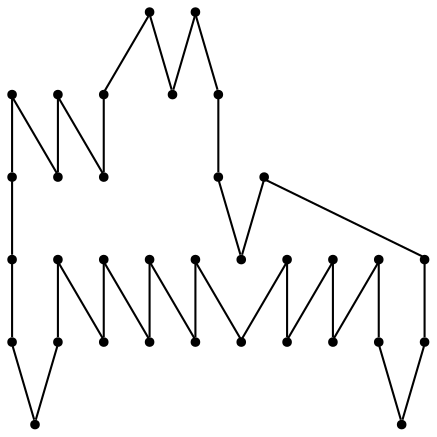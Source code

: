 graph {
  node [shape=point,comment="{\"directed\":false,\"doi\":\"10.1007/978-3-031-49275-4_2\",\"figure\":\"6 (4)\"}"]

  v0 [pos="1491.908435578369,454.21357787736997"]
  v1 [pos="1491.912632413937,360.8664160346442"]
  v2 [pos="1505.5439543390014,419.51253186071864"]
  v3 [pos="1491.908435578369,507.5005275407907"]
  v4 [pos="1477.747930841223,541.6931268009567"]
  v5 [pos="1477.747930841223,326.67381677447815"]
  v6 [pos="1477.747930841223,354.9988031155052"]
  v7 [pos="1471.8802460097313,340.8383447494198"]
  v8 [pos="1471.8802460097313,434.1855065921456"]
  v9 [pos="1491.9126324139372,414.15336569806493"]
  v10 [pos="1471.8802460097313,527.5326684348713"]
  v11 [pos="1477.7479308412233,513.3678861093761"]
  v12 [pos="1418.5926432715464,434.1814369832893"]
  v13 [pos="1412.7250856168903,448.345964958231"]
  v14 [pos="1408.6785730682664,257.60543266739273"]
  v15 [pos="1388.446137501983,257.60543266739285"]
  v16 [pos="1384.3997521301944,420.02097861720387"]
  v17 [pos="1412.7250856168903,420.02097861720387"]
  v18 [pos="1384.3997521301947,448.34596495823104"]
  v19 [pos="1378.532067298703,434.1814369832893"]
  v20 [pos="1384.3997521301947,606.7150479521019"]
  v21 [pos="1412.7250856168903,606.7150479521019"]
  v22 [pos="1325.2444645605183,527.5326684348713"]
  v23 [pos="1319.3767797290266,541.6931268009567"]
  v24 [pos="1319.3767797290266,326.67381677447815"]
  v25 [pos="1325.2444645605183,340.8383447494198"]
  v26 [pos="1319.3767797290266,354.9988031155052"]
  v27 [pos="1305.2120781563121,360.8664160346442"]
  v28 [pos="1305.2120781563121,414.15336569806493"]
  v29 [pos="1325.2444645605183,434.1855065921456"]
  v30 [pos="1305.2120781563121,454.21357787736997"]
  v31 [pos="1305.2120781563121,507.5005275407907"]
  v32 [pos="1319.3767797290266,513.3678861093762"]
  v33 [pos="1291.5723625601122,419.52092542898475"]

  v0 -- v2 [id="-1",pos="1491.908435578369,454.21357787736997 1497.4760784609532,454.2134507020932 1502.7935963025227,451.8964443348083 1506.5816855216221,447.82085824049017 1514.1120802990788,439.71550094530676 1513.649538148744,427.0428025543947 1505.5439543390014,419.51253186071864"]
  v31 -- v30 [id="-2",pos="1305.2120781563121,507.5005275407907 1305.2120781563121,454.21357787736997 1305.2120781563121,454.21357787736997 1305.2120781563121,454.21357787736997"]
  v24 -- v15 [id="-3",pos="1319.3767797290266,326.67381677447815 1388.446137501983,257.60543266739285 1388.446137501983,257.60543266739285 1388.446137501983,257.60543266739285"]
  v25 -- v7 [id="-4",pos="1325.2444645605183,340.8383447494198 1471.8802460097313,340.8383447494198 1471.8802460097313,340.8383447494198 1471.8802460097313,340.8383447494198"]
  v22 -- v10 [id="-5",pos="1325.2444645605183,527.5326684348713 1471.8802460097313,527.5326684348713 1471.8802460097313,527.5326684348713 1471.8802460097313,527.5326684348713"]
  v19 -- v29 [id="-6",pos="1378.532067298703,434.1814369832893 1325.2444645605183,434.1855065921456 1325.2444645605183,434.1855065921456 1325.2444645605183,434.1855065921456"]
  v20 -- v23 [id="-7",pos="1384.3997521301947,606.7150479521019 1319.3767797290266,541.6931268009567 1319.3767797290266,541.6931268009567 1319.3767797290266,541.6931268009567"]
  v18 -- v32 [id="-8",pos="1384.3997521301947,448.34596495823104 1319.3767797290266,513.3678861093762 1319.3767797290266,513.3678861093762 1319.3767797290266,513.3678861093762"]
  v16 -- v26 [id="-9",pos="1384.3997521301944,420.02097861720387 1319.3767797290266,354.9988031155052 1319.3767797290266,354.9988031155052 1319.3767797290266,354.9988031155052"]
  v14 -- v5 [id="-10",pos="1408.6785730682664,257.60543266739273 1477.747930841223,326.67381677447815 1477.747930841223,326.67381677447815 1477.747930841223,326.67381677447815"]
  v13 -- v11 [id="-11",pos="1412.7250856168903,448.345964958231 1477.7479308412233,513.3678861093761 1477.7479308412233,513.3678861093761 1477.7479308412233,513.3678861093761"]
  v8 -- v12 [id="-12",pos="1471.8802460097313,434.1855065921456 1418.5926432715464,434.1814369832893 1418.5926432715464,434.1814369832893 1418.5926432715464,434.1814369832893"]
  v6 -- v17 [id="-13",pos="1477.747930841223,354.9988031155052 1412.7250856168903,420.02097861720387 1412.7250856168903,420.02097861720387 1412.7250856168903,420.02097861720387"]
  v4 -- v21 [id="-14",pos="1477.747930841223,541.6931268009567 1412.7250856168903,606.7150479521019 1412.7250856168903,606.7150479521019 1412.7250856168903,606.7150479521019"]
  v0 -- v3 [id="-15",pos="1491.908435578369,454.21357787736997 1491.908435578369,507.5005275407907 1491.908435578369,507.5005275407907 1491.908435578369,507.5005275407907"]
  v1 -- v9 [id="-16",pos="1491.912632413937,360.8664160346442 1491.9126324139372,414.15336569806493 1491.9126324139372,414.15336569806493 1491.9126324139372,414.15336569806493"]
  v33 -- v30 [id="-17",pos="1291.5723625601122,419.52092542898475 1287.4966947219737,423.30890463491073 1285.1838567934656,428.6221923164734 1285.1838567934656,434.1855065921456 1285.1838567934656,445.24546350464874 1294.1519856950717,454.2134507020932 1305.2120781563121,454.21357787736997"]
  v33 -- v2 [id="-18",pos="1291.5723625601122,419.52092542898475 1248.1446208991201,360.4329708976279 1260.8382680168108,277.3291099276929 1319.922718089172,233.90186870853643 1379.0070409846974,190.4704942928853 1462.1120158424412,203.15985264505287 1505.5397257092245,262.25190857908524 1539.9243995183533,309.0295824644759 1539.9285963539214,372.7222676229287 1505.5439543390014,419.51253186071864"]
  v31 -- v32 [id="-19",pos="1305.2120781563121,507.5005275407907 1310.525367368105,507.5046289434662 1315.617909387859,509.61325861978037 1319.3767797290266,513.3678861093762"]
  v24 -- v25 [id="-20",pos="1319.3767797290266,326.67381677447815 1323.18989099049,330.4869130975642 1325.3026797569207,335.6752192758912 1325.2444645605183,340.8383447494198"]
  v28 -- v29 [id="-21",pos="1305.2120781563121,414.15336569806493 1316.2763038647033,414.1533974918841 1325.2402359307414,423.1213846893286 1325.2444645605183,434.1855065921456"]
  v22 -- v23 [id="-22",pos="1325.2444645605183,527.5326684348713 1325.2444327663093,532.8458607349764 1323.1357136586114,537.9382767546267 1319.3767797290266,541.6931268009567"]
  v20 -- v21 [id="-23",pos="1384.3997521301947,606.7150479521019 1392.2218587738403,598.8930689673583 1404.9030425616622,598.8930689673583 1412.7250856168903,606.7150479521019"]
  v18 -- v19 [id="-24",pos="1384.3997521301947,448.34596495823104 1380.64495144776,444.5954388713107 1378.5321626813295,439.4988578613466 1378.532067298703,434.1814369832893"]
  v16 -- v17 [id="-26",pos="1384.3997521301944,420.02097861720387 1392.2218587738403,412.19899963246024 1404.9030425616622,412.19899963246024 1412.7250856168903,420.02097861720387"]
  v14 -- v15 [id="-28",pos="1408.6785730682664,257.60543266739273 1403.0900095962597,263.1937050911291 1394.0343830319014,263.1937050911291 1388.446137501983,257.60543266739285"]
  v12 -- v13 [id="-29",pos="1418.5926432715464,434.1814369832893 1418.5926114773379,439.4988578613466 1416.48389236964,444.5912738809968 1412.7250856168903,448.345964958231"]
  v10 -- v11 [id="-31",pos="1471.8802460097313,527.5326684348713 1471.8803413923579,522.2192853718511 1473.9890605000558,517.1268693522009 1477.7479308412233,513.3678861093761"]
  v8 -- v9 [id="-32",pos="1471.8802460097313,434.1855065921456 1471.8803413923579,423.1213846893286 1480.8484702939638,414.157562482198 1491.9126324139372,414.15336569806493"]
  v6 -- v7 [id="-33",pos="1477.747930841223,354.9988031155052 1473.993002981953,351.24414383209023 1471.8802142155223,346.14756282212613 1471.8802460097313,340.8383447494198"]
  v5 -- v1 [id="-34",pos="1477.747930841223,326.67381677447815 1485.5699103080333,318.8519013773729 1498.2510940958553,318.8519013773729 1506.0731053568745,326.6738803621165 1513.895243794729,334.49585934686013 1513.895243794729,347.17688771839994 1506.0731053568745,354.99886670314356 1502.3183364686486,358.75358957419695 1497.2217247901617,360.8664160346442 1491.912632413937,360.8664160346442"]
  v4 -- v3 [id="-35",pos="1477.747930841223,541.6931268009567 1481.50266793524,545.4518874870473 1486.5952099549943,547.5605171633614 1491.9085309609957,547.5605171633614 1502.9727884635954,547.5605171633614 1511.9367205296335,538.5925299659169 1511.9367205296335,527.5325730534138 1511.9367205296335,516.4726161409106 1502.9727884635954,507.5046289434662 1491.908435578369,507.5005275407907"]
  v26 -- v27 [id="-36",pos="1319.3767797290266,354.9988031155052 1315.6219790465918,358.7536213680161 1310.525367368105,360.8664160346442 1305.2120781563121,360.8664160346442"]
  v27 -- v28 [id="-37",pos="1305.2120781563121,360.8664160346442 1305.2120781563121,414.15336569806493 1305.2120781563121,414.15336569806493 1305.2120781563121,414.15336569806493"]
}